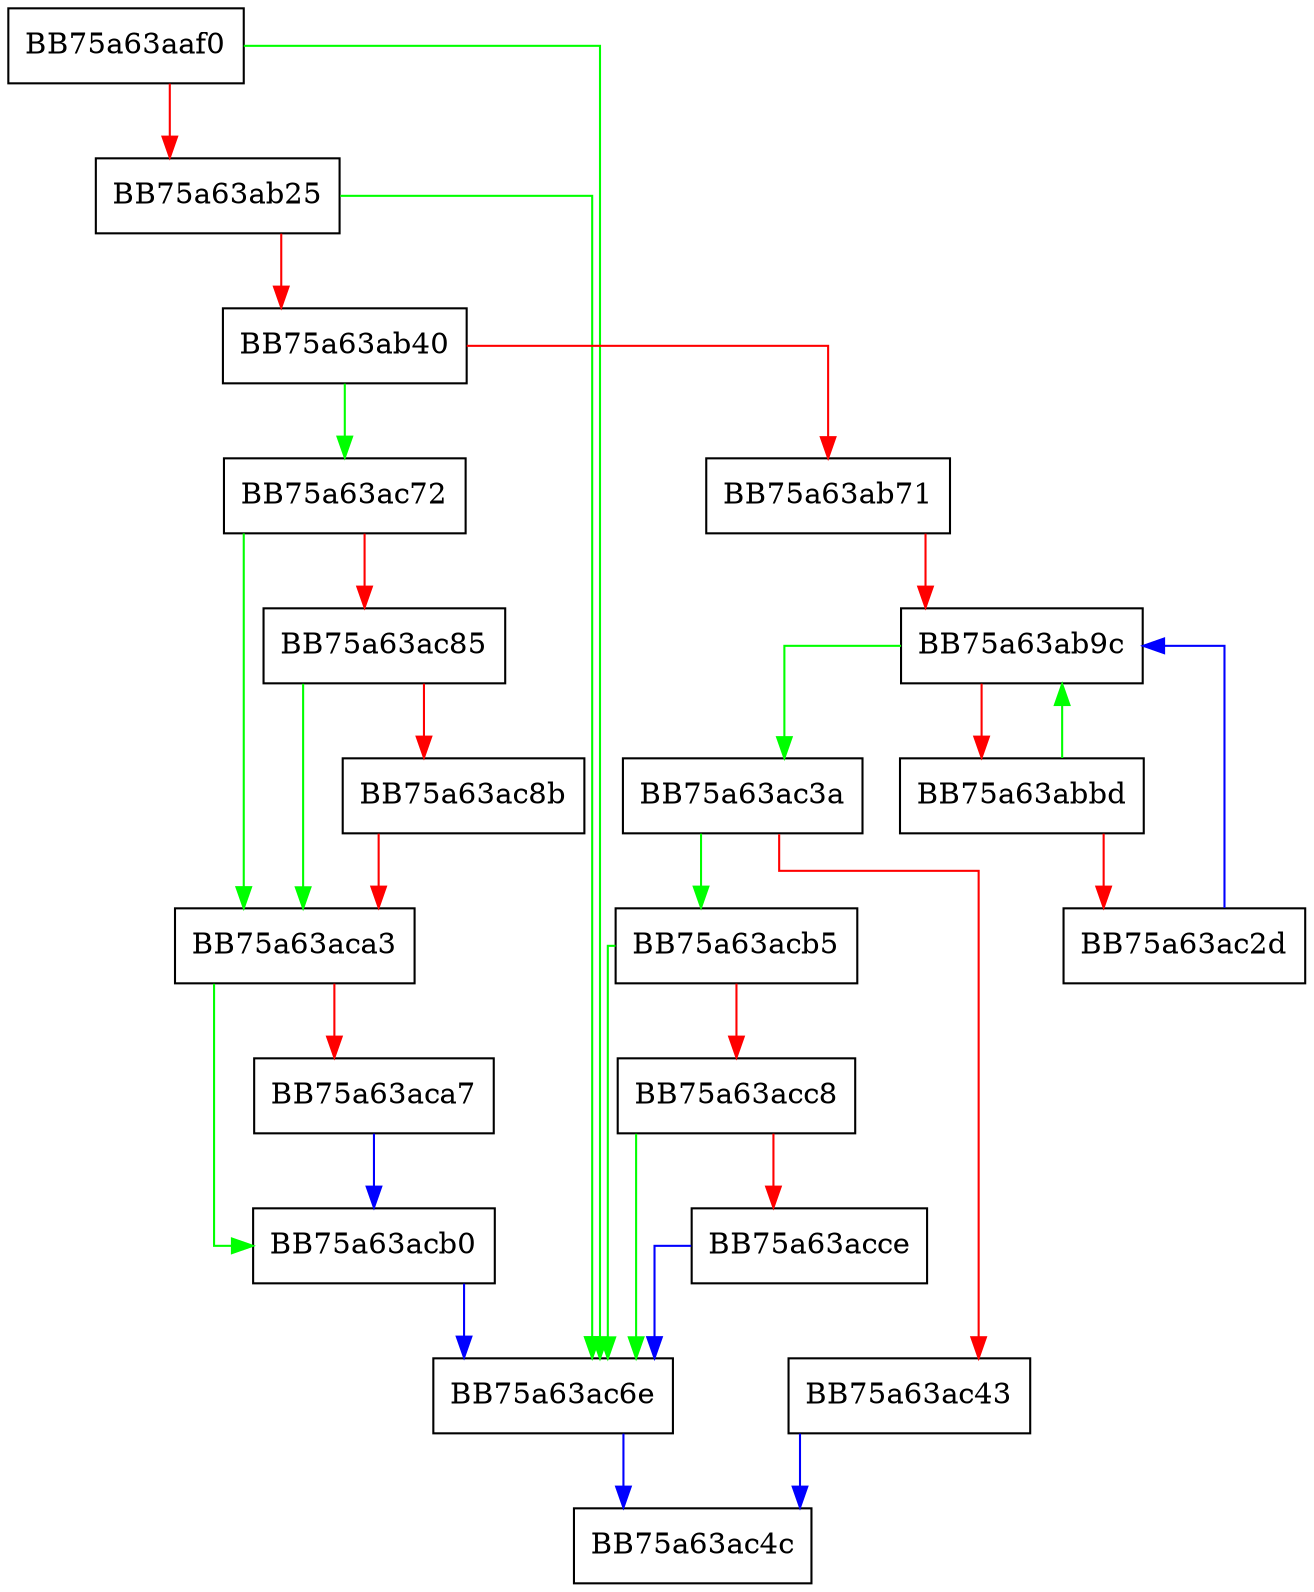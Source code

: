 digraph RegEnumKeys {
  node [shape="box"];
  graph [splines=ortho];
  BB75a63aaf0 -> BB75a63ac6e [color="green"];
  BB75a63aaf0 -> BB75a63ab25 [color="red"];
  BB75a63ab25 -> BB75a63ac6e [color="green"];
  BB75a63ab25 -> BB75a63ab40 [color="red"];
  BB75a63ab40 -> BB75a63ac72 [color="green"];
  BB75a63ab40 -> BB75a63ab71 [color="red"];
  BB75a63ab71 -> BB75a63ab9c [color="red"];
  BB75a63ab9c -> BB75a63ac3a [color="green"];
  BB75a63ab9c -> BB75a63abbd [color="red"];
  BB75a63abbd -> BB75a63ab9c [color="green"];
  BB75a63abbd -> BB75a63ac2d [color="red"];
  BB75a63ac2d -> BB75a63ab9c [color="blue"];
  BB75a63ac3a -> BB75a63acb5 [color="green"];
  BB75a63ac3a -> BB75a63ac43 [color="red"];
  BB75a63ac43 -> BB75a63ac4c [color="blue"];
  BB75a63ac6e -> BB75a63ac4c [color="blue"];
  BB75a63ac72 -> BB75a63aca3 [color="green"];
  BB75a63ac72 -> BB75a63ac85 [color="red"];
  BB75a63ac85 -> BB75a63aca3 [color="green"];
  BB75a63ac85 -> BB75a63ac8b [color="red"];
  BB75a63ac8b -> BB75a63aca3 [color="red"];
  BB75a63aca3 -> BB75a63acb0 [color="green"];
  BB75a63aca3 -> BB75a63aca7 [color="red"];
  BB75a63aca7 -> BB75a63acb0 [color="blue"];
  BB75a63acb0 -> BB75a63ac6e [color="blue"];
  BB75a63acb5 -> BB75a63ac6e [color="green"];
  BB75a63acb5 -> BB75a63acc8 [color="red"];
  BB75a63acc8 -> BB75a63ac6e [color="green"];
  BB75a63acc8 -> BB75a63acce [color="red"];
  BB75a63acce -> BB75a63ac6e [color="blue"];
}